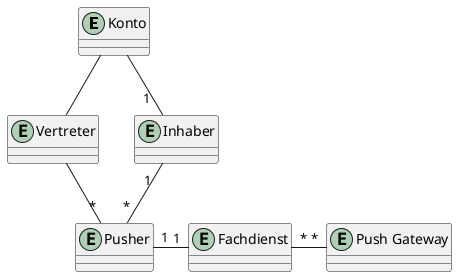 @startuml Enties

entity Konto {}

entity Inhaber {}

entity Pusher {}

entity Vertreter {}

entity Fachdienst {}

entity "Push Gateway" as PushGateway {}

Konto -down- "1  " Inhaber
Inhaber "1  " -right- "*" Pusher
Konto -down- Vertreter
Vertreter -- "*" Pusher

Inhaber -left[hidden]- Vertreter

Pusher "1" -right- "1" Fachdienst
Fachdienst "*" -right- "*" PushGateway

@enduml

